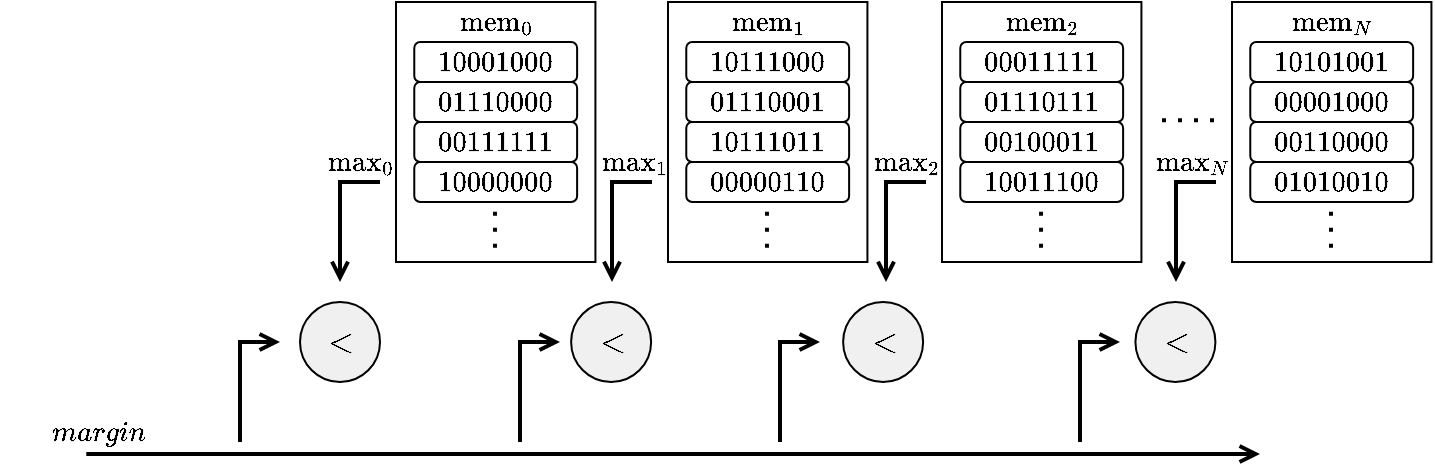 <mxfile version="26.2.2">
  <diagram name="Page-1" id="3_eCVJZm2EBX6YQmO-z7">
    <mxGraphModel dx="1028" dy="1382" grid="1" gridSize="10" guides="1" tooltips="1" connect="1" arrows="1" fold="1" page="1" pageScale="1" pageWidth="595" pageHeight="842" math="1" shadow="0">
      <root>
        <mxCell id="0" />
        <mxCell id="1" parent="0" />
        <mxCell id="NQFgg5b2XXkthrhaRTSx-1" value="" style="rounded=0;whiteSpace=wrap;html=1;" vertex="1" parent="1">
          <mxGeometry x="248" y="-790" width="99.71" height="130" as="geometry" />
        </mxCell>
        <mxCell id="NQFgg5b2XXkthrhaRTSx-4" value="$$10000000$$" style="rounded=1;whiteSpace=wrap;html=1;" vertex="1" parent="1">
          <mxGeometry x="257.14" y="-710" width="81.42" height="20" as="geometry" />
        </mxCell>
        <mxCell id="NQFgg5b2XXkthrhaRTSx-5" value="$$00111111$$" style="rounded=1;whiteSpace=wrap;html=1;" vertex="1" parent="1">
          <mxGeometry x="257.14" y="-730" width="81.42" height="20" as="geometry" />
        </mxCell>
        <mxCell id="NQFgg5b2XXkthrhaRTSx-6" value="$$01110000$$" style="rounded=1;whiteSpace=wrap;html=1;" vertex="1" parent="1">
          <mxGeometry x="257.14" y="-750" width="81.42" height="20" as="geometry" />
        </mxCell>
        <mxCell id="NQFgg5b2XXkthrhaRTSx-7" value="$$10001000$$" style="rounded=1;whiteSpace=wrap;html=1;" vertex="1" parent="1">
          <mxGeometry x="257.14" y="-770" width="81.42" height="20" as="geometry" />
        </mxCell>
        <mxCell id="NQFgg5b2XXkthrhaRTSx-11" value="" style="endArrow=none;dashed=1;html=1;dashPattern=1 3;strokeWidth=2;rounded=0;" edge="1" parent="1">
          <mxGeometry width="50" height="50" relative="1" as="geometry">
            <mxPoint x="297.51" y="-685.1" as="sourcePoint" />
            <mxPoint x="297.51" y="-664.9" as="targetPoint" />
          </mxGeometry>
        </mxCell>
        <mxCell id="NQFgg5b2XXkthrhaRTSx-14" value="$$\text{max}_0$$" style="text;html=1;align=center;verticalAlign=middle;whiteSpace=wrap;rounded=0;" vertex="1" parent="1">
          <mxGeometry x="215" y="-720" width="30" height="20" as="geometry" />
        </mxCell>
        <mxCell id="NQFgg5b2XXkthrhaRTSx-15" value="" style="endArrow=open;html=1;rounded=0;strokeWidth=2;endFill=0;" edge="1" parent="1">
          <mxGeometry width="50" height="50" relative="1" as="geometry">
            <mxPoint x="93.14" y="-564" as="sourcePoint" />
            <mxPoint x="680" y="-564" as="targetPoint" />
          </mxGeometry>
        </mxCell>
        <mxCell id="NQFgg5b2XXkthrhaRTSx-17" value="$$\textit{margin}$$" style="text;html=1;align=center;verticalAlign=middle;whiteSpace=wrap;rounded=0;" vertex="1" parent="1">
          <mxGeometry x="70" y="-590" width="60" height="30" as="geometry" />
        </mxCell>
        <mxCell id="NQFgg5b2XXkthrhaRTSx-18" value="$$\text{mem}_0$$" style="text;html=1;align=center;verticalAlign=middle;whiteSpace=wrap;rounded=0;" vertex="1" parent="1">
          <mxGeometry x="276.85" y="-790" width="42" height="20" as="geometry" />
        </mxCell>
        <mxCell id="NQFgg5b2XXkthrhaRTSx-20" value="" style="rounded=0;whiteSpace=wrap;html=1;" vertex="1" parent="1">
          <mxGeometry x="384" y="-790" width="99.71" height="130" as="geometry" />
        </mxCell>
        <mxCell id="NQFgg5b2XXkthrhaRTSx-21" value="$$00000110$$" style="rounded=1;whiteSpace=wrap;html=1;" vertex="1" parent="1">
          <mxGeometry x="393.14" y="-710" width="81.42" height="20" as="geometry" />
        </mxCell>
        <mxCell id="NQFgg5b2XXkthrhaRTSx-22" value="$$10111011$$" style="rounded=1;whiteSpace=wrap;html=1;" vertex="1" parent="1">
          <mxGeometry x="393.14" y="-730" width="81.42" height="20" as="geometry" />
        </mxCell>
        <mxCell id="NQFgg5b2XXkthrhaRTSx-23" value="$$01110001$$" style="rounded=1;whiteSpace=wrap;html=1;" vertex="1" parent="1">
          <mxGeometry x="393.14" y="-750" width="81.42" height="20" as="geometry" />
        </mxCell>
        <mxCell id="NQFgg5b2XXkthrhaRTSx-24" value="$$10111000$$" style="rounded=1;whiteSpace=wrap;html=1;" vertex="1" parent="1">
          <mxGeometry x="393.14" y="-770" width="81.42" height="20" as="geometry" />
        </mxCell>
        <mxCell id="NQFgg5b2XXkthrhaRTSx-25" value="" style="endArrow=none;dashed=1;html=1;dashPattern=1 3;strokeWidth=2;rounded=0;" edge="1" parent="1">
          <mxGeometry width="50" height="50" relative="1" as="geometry">
            <mxPoint x="433.51" y="-685.1" as="sourcePoint" />
            <mxPoint x="433.51" y="-664.9" as="targetPoint" />
          </mxGeometry>
        </mxCell>
        <mxCell id="NQFgg5b2XXkthrhaRTSx-26" value="$$\text{mem}_1$$" style="text;html=1;align=center;verticalAlign=middle;whiteSpace=wrap;rounded=0;" vertex="1" parent="1">
          <mxGeometry x="412.85" y="-790" width="42" height="20" as="geometry" />
        </mxCell>
        <mxCell id="NQFgg5b2XXkthrhaRTSx-27" value="" style="endArrow=open;html=1;rounded=0;endFill=0;strokeWidth=2;" edge="1" parent="1">
          <mxGeometry width="50" height="50" relative="1" as="geometry">
            <mxPoint x="240" y="-700" as="sourcePoint" />
            <mxPoint x="220" y="-650" as="targetPoint" />
            <Array as="points">
              <mxPoint x="220" y="-700" />
              <mxPoint x="220" y="-680" />
            </Array>
          </mxGeometry>
        </mxCell>
        <mxCell id="NQFgg5b2XXkthrhaRTSx-28" value="" style="endArrow=open;html=1;rounded=0;endFill=0;strokeWidth=2;" edge="1" parent="1">
          <mxGeometry width="50" height="50" relative="1" as="geometry">
            <mxPoint x="376" y="-700" as="sourcePoint" />
            <mxPoint x="356" y="-650" as="targetPoint" />
            <Array as="points">
              <mxPoint x="356" y="-700" />
              <mxPoint x="356" y="-680" />
            </Array>
          </mxGeometry>
        </mxCell>
        <mxCell id="NQFgg5b2XXkthrhaRTSx-29" value="$$\text{max}_1$$" style="text;html=1;align=center;verticalAlign=middle;whiteSpace=wrap;rounded=0;" vertex="1" parent="1">
          <mxGeometry x="352" y="-720" width="30" height="20" as="geometry" />
        </mxCell>
        <mxCell id="NQFgg5b2XXkthrhaRTSx-30" value="" style="rounded=0;whiteSpace=wrap;html=1;" vertex="1" parent="1">
          <mxGeometry x="521" y="-790" width="99.71" height="130" as="geometry" />
        </mxCell>
        <mxCell id="NQFgg5b2XXkthrhaRTSx-31" value="$$10011100$$" style="rounded=1;whiteSpace=wrap;html=1;" vertex="1" parent="1">
          <mxGeometry x="530.14" y="-710" width="81.42" height="20" as="geometry" />
        </mxCell>
        <mxCell id="NQFgg5b2XXkthrhaRTSx-32" value="$$00100011$$" style="rounded=1;whiteSpace=wrap;html=1;" vertex="1" parent="1">
          <mxGeometry x="530.14" y="-730" width="81.42" height="20" as="geometry" />
        </mxCell>
        <mxCell id="NQFgg5b2XXkthrhaRTSx-33" value="$$01110111$$" style="rounded=1;whiteSpace=wrap;html=1;" vertex="1" parent="1">
          <mxGeometry x="530.14" y="-750" width="81.42" height="20" as="geometry" />
        </mxCell>
        <mxCell id="NQFgg5b2XXkthrhaRTSx-34" value="$$00011111$$" style="rounded=1;whiteSpace=wrap;html=1;" vertex="1" parent="1">
          <mxGeometry x="530.14" y="-770" width="81.42" height="20" as="geometry" />
        </mxCell>
        <mxCell id="NQFgg5b2XXkthrhaRTSx-35" value="" style="endArrow=none;dashed=1;html=1;dashPattern=1 3;strokeWidth=2;rounded=0;" edge="1" parent="1">
          <mxGeometry width="50" height="50" relative="1" as="geometry">
            <mxPoint x="570.51" y="-685.1" as="sourcePoint" />
            <mxPoint x="570.51" y="-664.9" as="targetPoint" />
          </mxGeometry>
        </mxCell>
        <mxCell id="NQFgg5b2XXkthrhaRTSx-36" value="$$\text{max}_2$$" style="text;html=1;align=center;verticalAlign=middle;whiteSpace=wrap;rounded=0;" vertex="1" parent="1">
          <mxGeometry x="488" y="-720" width="30" height="20" as="geometry" />
        </mxCell>
        <mxCell id="NQFgg5b2XXkthrhaRTSx-37" value="$$\text{mem}_2$$" style="text;html=1;align=center;verticalAlign=middle;whiteSpace=wrap;rounded=0;" vertex="1" parent="1">
          <mxGeometry x="549.85" y="-790" width="42" height="20" as="geometry" />
        </mxCell>
        <mxCell id="NQFgg5b2XXkthrhaRTSx-38" value="" style="rounded=0;whiteSpace=wrap;html=1;" vertex="1" parent="1">
          <mxGeometry x="666" y="-790" width="99.71" height="130" as="geometry" />
        </mxCell>
        <mxCell id="NQFgg5b2XXkthrhaRTSx-39" value="$$01010010$$" style="rounded=1;whiteSpace=wrap;html=1;" vertex="1" parent="1">
          <mxGeometry x="675.14" y="-710" width="81.42" height="20" as="geometry" />
        </mxCell>
        <mxCell id="NQFgg5b2XXkthrhaRTSx-40" value="$$00110000$$" style="rounded=1;whiteSpace=wrap;html=1;" vertex="1" parent="1">
          <mxGeometry x="675.14" y="-730" width="81.42" height="20" as="geometry" />
        </mxCell>
        <mxCell id="NQFgg5b2XXkthrhaRTSx-41" value="$$00001000$$" style="rounded=1;whiteSpace=wrap;html=1;" vertex="1" parent="1">
          <mxGeometry x="675.14" y="-750" width="81.42" height="20" as="geometry" />
        </mxCell>
        <mxCell id="NQFgg5b2XXkthrhaRTSx-42" value="$$10101001$$" style="rounded=1;whiteSpace=wrap;html=1;" vertex="1" parent="1">
          <mxGeometry x="675.14" y="-770" width="81.42" height="20" as="geometry" />
        </mxCell>
        <mxCell id="NQFgg5b2XXkthrhaRTSx-43" value="" style="endArrow=none;dashed=1;html=1;dashPattern=1 3;strokeWidth=2;rounded=0;" edge="1" parent="1">
          <mxGeometry width="50" height="50" relative="1" as="geometry">
            <mxPoint x="715.51" y="-685.1" as="sourcePoint" />
            <mxPoint x="715.51" y="-664.9" as="targetPoint" />
          </mxGeometry>
        </mxCell>
        <mxCell id="NQFgg5b2XXkthrhaRTSx-44" value="$$\text{mem}_N$$" style="text;html=1;align=center;verticalAlign=middle;whiteSpace=wrap;rounded=0;" vertex="1" parent="1">
          <mxGeometry x="694.85" y="-790" width="42" height="20" as="geometry" />
        </mxCell>
        <mxCell id="NQFgg5b2XXkthrhaRTSx-45" value="" style="endArrow=open;html=1;rounded=0;endFill=0;strokeWidth=2;" edge="1" parent="1">
          <mxGeometry width="50" height="50" relative="1" as="geometry">
            <mxPoint x="513" y="-700" as="sourcePoint" />
            <mxPoint x="493" y="-650" as="targetPoint" />
            <Array as="points">
              <mxPoint x="493" y="-700" />
              <mxPoint x="493" y="-680" />
            </Array>
          </mxGeometry>
        </mxCell>
        <mxCell id="NQFgg5b2XXkthrhaRTSx-46" value="" style="endArrow=open;html=1;rounded=0;endFill=0;strokeWidth=2;" edge="1" parent="1">
          <mxGeometry width="50" height="50" relative="1" as="geometry">
            <mxPoint x="658" y="-700" as="sourcePoint" />
            <mxPoint x="638" y="-650" as="targetPoint" />
            <Array as="points">
              <mxPoint x="638" y="-700" />
              <mxPoint x="638" y="-680" />
            </Array>
          </mxGeometry>
        </mxCell>
        <mxCell id="NQFgg5b2XXkthrhaRTSx-47" value="$$\text{max}_N$$" style="text;html=1;align=center;verticalAlign=middle;whiteSpace=wrap;rounded=0;" vertex="1" parent="1">
          <mxGeometry x="631" y="-720" width="30" height="20" as="geometry" />
        </mxCell>
        <mxCell id="NQFgg5b2XXkthrhaRTSx-48" value="" style="endArrow=none;dashed=1;html=1;dashPattern=1 3;strokeWidth=2;rounded=0;" edge="1" parent="1">
          <mxGeometry width="50" height="50" relative="1" as="geometry">
            <mxPoint x="657" y="-730.83" as="sourcePoint" />
            <mxPoint x="630" y="-730.83" as="targetPoint" />
          </mxGeometry>
        </mxCell>
        <mxCell id="NQFgg5b2XXkthrhaRTSx-49" value="" style="ellipse;whiteSpace=wrap;html=1;aspect=fixed;fillColor=#F0F0F0;" vertex="1" parent="1">
          <mxGeometry x="200" y="-640" width="40" height="40" as="geometry" />
        </mxCell>
        <mxCell id="NQFgg5b2XXkthrhaRTSx-50" value="&lt;font style=&quot;font-size: 14px;&quot;&gt;$$\lt$$&lt;/font&gt;" style="text;html=1;align=center;verticalAlign=middle;whiteSpace=wrap;rounded=0;" vertex="1" parent="1">
          <mxGeometry x="214.234" y="-626.346" width="11.538" height="12.698" as="geometry" />
        </mxCell>
        <mxCell id="NQFgg5b2XXkthrhaRTSx-51" value="" style="ellipse;whiteSpace=wrap;html=1;aspect=fixed;fillColor=#F0F0F0;" vertex="1" parent="1">
          <mxGeometry x="335.56" y="-640" width="40" height="40" as="geometry" />
        </mxCell>
        <mxCell id="NQFgg5b2XXkthrhaRTSx-52" value="&lt;font style=&quot;font-size: 14px;&quot;&gt;$$\lt$$&lt;/font&gt;" style="text;html=1;align=center;verticalAlign=middle;whiteSpace=wrap;rounded=0;" vertex="1" parent="1">
          <mxGeometry x="349.794" y="-626.346" width="11.538" height="12.698" as="geometry" />
        </mxCell>
        <mxCell id="NQFgg5b2XXkthrhaRTSx-55" value="" style="ellipse;whiteSpace=wrap;html=1;aspect=fixed;fillColor=#F0F0F0;" vertex="1" parent="1">
          <mxGeometry x="471.56" y="-640" width="40" height="40" as="geometry" />
        </mxCell>
        <mxCell id="NQFgg5b2XXkthrhaRTSx-56" value="&lt;font style=&quot;font-size: 14px;&quot;&gt;$$\lt$$&lt;/font&gt;" style="text;html=1;align=center;verticalAlign=middle;whiteSpace=wrap;rounded=0;" vertex="1" parent="1">
          <mxGeometry x="485.794" y="-626.346" width="11.538" height="12.698" as="geometry" />
        </mxCell>
        <mxCell id="NQFgg5b2XXkthrhaRTSx-57" value="" style="ellipse;whiteSpace=wrap;html=1;aspect=fixed;fillColor=#F0F0F0;" vertex="1" parent="1">
          <mxGeometry x="617.71" y="-640" width="40" height="40" as="geometry" />
        </mxCell>
        <mxCell id="NQFgg5b2XXkthrhaRTSx-58" value="&lt;font style=&quot;font-size: 14px;&quot;&gt;$$\lt$$&lt;/font&gt;" style="text;html=1;align=center;verticalAlign=middle;whiteSpace=wrap;rounded=0;" vertex="1" parent="1">
          <mxGeometry x="631.944" y="-626.346" width="11.538" height="12.698" as="geometry" />
        </mxCell>
        <mxCell id="NQFgg5b2XXkthrhaRTSx-59" value="" style="endArrow=open;html=1;rounded=0;strokeWidth=2;endFill=0;" edge="1" parent="1">
          <mxGeometry width="50" height="50" relative="1" as="geometry">
            <mxPoint x="170" y="-570" as="sourcePoint" />
            <mxPoint x="190" y="-620" as="targetPoint" />
            <Array as="points">
              <mxPoint x="170" y="-620" />
            </Array>
          </mxGeometry>
        </mxCell>
        <mxCell id="NQFgg5b2XXkthrhaRTSx-60" value="" style="endArrow=open;html=1;rounded=0;strokeWidth=2;endFill=0;" edge="1" parent="1">
          <mxGeometry width="50" height="50" relative="1" as="geometry">
            <mxPoint x="310" y="-570" as="sourcePoint" />
            <mxPoint x="330" y="-620" as="targetPoint" />
            <Array as="points">
              <mxPoint x="310" y="-620" />
            </Array>
          </mxGeometry>
        </mxCell>
        <mxCell id="NQFgg5b2XXkthrhaRTSx-61" value="" style="endArrow=open;html=1;rounded=0;strokeWidth=2;endFill=0;" edge="1" parent="1">
          <mxGeometry width="50" height="50" relative="1" as="geometry">
            <mxPoint x="440" y="-570" as="sourcePoint" />
            <mxPoint x="460" y="-620" as="targetPoint" />
            <Array as="points">
              <mxPoint x="440" y="-620" />
            </Array>
          </mxGeometry>
        </mxCell>
        <mxCell id="NQFgg5b2XXkthrhaRTSx-62" value="" style="endArrow=open;html=1;rounded=0;strokeWidth=2;endFill=0;" edge="1" parent="1">
          <mxGeometry width="50" height="50" relative="1" as="geometry">
            <mxPoint x="590" y="-570" as="sourcePoint" />
            <mxPoint x="610" y="-620" as="targetPoint" />
            <Array as="points">
              <mxPoint x="590" y="-620" />
            </Array>
          </mxGeometry>
        </mxCell>
      </root>
    </mxGraphModel>
  </diagram>
</mxfile>
